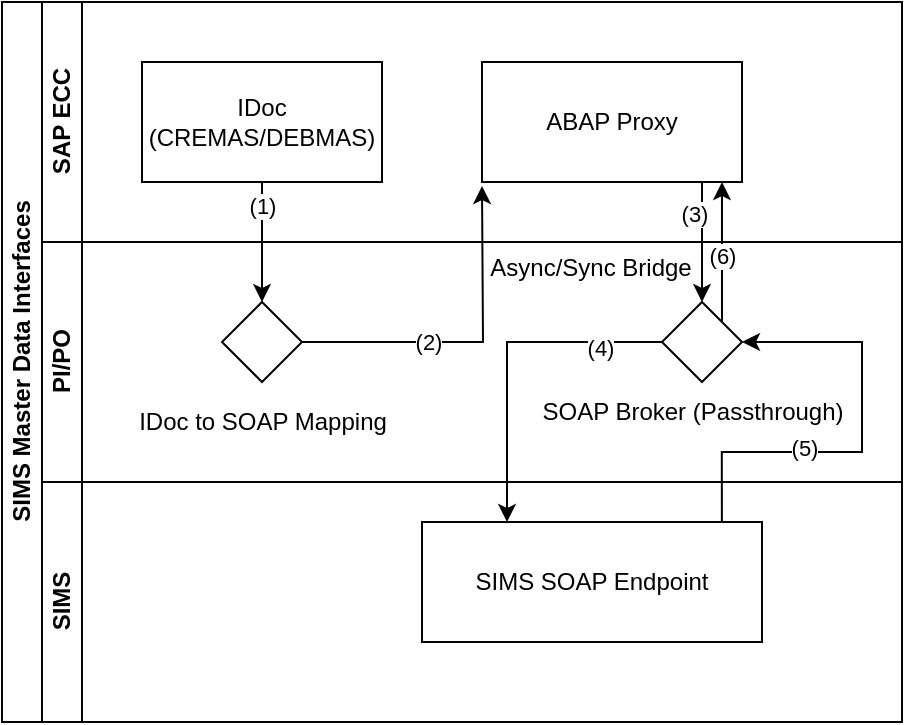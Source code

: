<mxfile version="26.0.16" pages="6">
  <diagram id="prtHgNgQTEPvFCAcTncT" name="SIMS Master Data">
    <mxGraphModel dx="1266" dy="607" grid="1" gridSize="10" guides="1" tooltips="1" connect="1" arrows="1" fold="1" page="1" pageScale="1" pageWidth="827" pageHeight="1169" math="0" shadow="0">
      <root>
        <mxCell id="0" />
        <mxCell id="1" parent="0" />
        <mxCell id="dNxyNK7c78bLwvsdeMH5-19" value="SIMS Master Data Interfaces" style="swimlane;html=1;childLayout=stackLayout;resizeParent=1;resizeParentMax=0;horizontal=0;startSize=20;horizontalStack=0;" parent="1" vertex="1">
          <mxGeometry x="120" y="120" width="450" height="360" as="geometry" />
        </mxCell>
        <mxCell id="dNxyNK7c78bLwvsdeMH5-20" value="SAP ECC" style="swimlane;html=1;startSize=20;horizontal=0;" parent="dNxyNK7c78bLwvsdeMH5-19" vertex="1">
          <mxGeometry x="20" width="430" height="120" as="geometry" />
        </mxCell>
        <mxCell id="bwc_zOErkG3k9N8ntBH8-1" value="IDoc&lt;br&gt;(CREMAS/DEBMAS)" style="rounded=0;whiteSpace=wrap;html=1;" vertex="1" parent="dNxyNK7c78bLwvsdeMH5-20">
          <mxGeometry x="50" y="30" width="120" height="60" as="geometry" />
        </mxCell>
        <mxCell id="bwc_zOErkG3k9N8ntBH8-7" value="ABAP Proxy" style="rounded=0;whiteSpace=wrap;html=1;fontFamily=Helvetica;fontSize=12;fontColor=#000000;align=center;" vertex="1" parent="dNxyNK7c78bLwvsdeMH5-20">
          <mxGeometry x="220" y="30" width="130" height="60" as="geometry" />
        </mxCell>
        <mxCell id="bwc_zOErkG3k9N8ntBH8-16" value="" style="endArrow=classic;html=1;rounded=0;" edge="1" parent="dNxyNK7c78bLwvsdeMH5-20">
          <mxGeometry width="50" height="50" relative="1" as="geometry">
            <mxPoint x="330" y="90" as="sourcePoint" />
            <mxPoint x="330" y="150" as="targetPoint" />
          </mxGeometry>
        </mxCell>
        <mxCell id="bwc_zOErkG3k9N8ntBH8-22" value="(3)" style="edgeLabel;html=1;align=center;verticalAlign=middle;resizable=0;points=[];" vertex="1" connectable="0" parent="bwc_zOErkG3k9N8ntBH8-16">
          <mxGeometry x="-0.467" y="-4" relative="1" as="geometry">
            <mxPoint as="offset" />
          </mxGeometry>
        </mxCell>
        <mxCell id="dNxyNK7c78bLwvsdeMH5-21" value="PI/PO" style="swimlane;html=1;startSize=20;horizontal=0;" parent="dNxyNK7c78bLwvsdeMH5-19" vertex="1">
          <mxGeometry x="20" y="120" width="430" height="120" as="geometry" />
        </mxCell>
        <mxCell id="bwc_zOErkG3k9N8ntBH8-3" value="" style="rhombus;whiteSpace=wrap;html=1;fontFamily=Helvetica;fontSize=12;fontColor=#000000;align=center;" vertex="1" parent="dNxyNK7c78bLwvsdeMH5-21">
          <mxGeometry x="90" y="30" width="40" height="40" as="geometry" />
        </mxCell>
        <mxCell id="bwc_zOErkG3k9N8ntBH8-9" value="Async/Sync Bridge&lt;div&gt;&lt;br&gt;&lt;/div&gt;" style="text;html=1;align=center;verticalAlign=middle;resizable=0;points=[];autosize=1;strokeColor=none;fillColor=none;" vertex="1" parent="dNxyNK7c78bLwvsdeMH5-21">
          <mxGeometry x="214" width="120" height="40" as="geometry" />
        </mxCell>
        <mxCell id="bwc_zOErkG3k9N8ntBH8-10" value="&lt;div&gt;IDoc to SOAP Mapping&lt;/div&gt;" style="text;html=1;align=center;verticalAlign=middle;resizable=0;points=[];autosize=1;strokeColor=none;fillColor=none;" vertex="1" parent="dNxyNK7c78bLwvsdeMH5-21">
          <mxGeometry x="35" y="75" width="150" height="30" as="geometry" />
        </mxCell>
        <mxCell id="bwc_zOErkG3k9N8ntBH8-12" value="" style="rhombus;whiteSpace=wrap;html=1;fontFamily=Helvetica;fontSize=12;fontColor=#000000;align=center;" vertex="1" parent="dNxyNK7c78bLwvsdeMH5-21">
          <mxGeometry x="310" y="30" width="40" height="40" as="geometry" />
        </mxCell>
        <mxCell id="bwc_zOErkG3k9N8ntBH8-13" value="&lt;div&gt;SOAP Broker (Passthrough)&lt;/div&gt;" style="text;html=1;align=center;verticalAlign=middle;resizable=0;points=[];autosize=1;strokeColor=none;fillColor=none;" vertex="1" parent="dNxyNK7c78bLwvsdeMH5-21">
          <mxGeometry x="240" y="70" width="170" height="30" as="geometry" />
        </mxCell>
        <mxCell id="dNxyNK7c78bLwvsdeMH5-22" value="SIMS" style="swimlane;html=1;startSize=20;horizontal=0;" parent="dNxyNK7c78bLwvsdeMH5-19" vertex="1">
          <mxGeometry x="20" y="240" width="430" height="120" as="geometry" />
        </mxCell>
        <mxCell id="dNxyNK7c78bLwvsdeMH5-34" value="SIMS SOAP Endpoint" style="rounded=0;whiteSpace=wrap;html=1;fontFamily=Helvetica;fontSize=12;fontColor=#000000;align=center;" parent="dNxyNK7c78bLwvsdeMH5-22" vertex="1">
          <mxGeometry x="190" y="20" width="170" height="60" as="geometry" />
        </mxCell>
        <mxCell id="bwc_zOErkG3k9N8ntBH8-5" style="edgeStyle=orthogonalEdgeStyle;rounded=0;orthogonalLoop=1;jettySize=auto;html=1;exitX=0.5;exitY=1;exitDx=0;exitDy=0;entryX=0.5;entryY=0;entryDx=0;entryDy=0;" edge="1" parent="dNxyNK7c78bLwvsdeMH5-19" source="bwc_zOErkG3k9N8ntBH8-1" target="bwc_zOErkG3k9N8ntBH8-3">
          <mxGeometry relative="1" as="geometry" />
        </mxCell>
        <mxCell id="bwc_zOErkG3k9N8ntBH8-20" value="(1)" style="edgeLabel;html=1;align=center;verticalAlign=middle;resizable=0;points=[];" vertex="1" connectable="0" parent="bwc_zOErkG3k9N8ntBH8-5">
          <mxGeometry x="-0.6" relative="1" as="geometry">
            <mxPoint as="offset" />
          </mxGeometry>
        </mxCell>
        <mxCell id="bwc_zOErkG3k9N8ntBH8-11" style="edgeStyle=orthogonalEdgeStyle;rounded=0;orthogonalLoop=1;jettySize=auto;html=1;" edge="1" parent="dNxyNK7c78bLwvsdeMH5-19" source="bwc_zOErkG3k9N8ntBH8-3">
          <mxGeometry relative="1" as="geometry">
            <mxPoint x="240" y="92" as="targetPoint" />
          </mxGeometry>
        </mxCell>
        <mxCell id="bwc_zOErkG3k9N8ntBH8-21" value="(2)" style="edgeLabel;html=1;align=center;verticalAlign=middle;resizable=0;points=[];" vertex="1" connectable="0" parent="bwc_zOErkG3k9N8ntBH8-11">
          <mxGeometry x="-0.252" relative="1" as="geometry">
            <mxPoint as="offset" />
          </mxGeometry>
        </mxCell>
        <mxCell id="bwc_zOErkG3k9N8ntBH8-17" style="edgeStyle=orthogonalEdgeStyle;rounded=0;orthogonalLoop=1;jettySize=auto;html=1;exitX=0;exitY=0.5;exitDx=0;exitDy=0;entryX=0.25;entryY=0;entryDx=0;entryDy=0;" edge="1" parent="dNxyNK7c78bLwvsdeMH5-19" source="bwc_zOErkG3k9N8ntBH8-12" target="dNxyNK7c78bLwvsdeMH5-34">
          <mxGeometry relative="1" as="geometry" />
        </mxCell>
        <mxCell id="bwc_zOErkG3k9N8ntBH8-23" value="(4)" style="edgeLabel;html=1;align=center;verticalAlign=middle;resizable=0;points=[];" vertex="1" connectable="0" parent="bwc_zOErkG3k9N8ntBH8-17">
          <mxGeometry x="-0.63" y="3" relative="1" as="geometry">
            <mxPoint as="offset" />
          </mxGeometry>
        </mxCell>
        <mxCell id="bwc_zOErkG3k9N8ntBH8-18" style="edgeStyle=orthogonalEdgeStyle;rounded=0;orthogonalLoop=1;jettySize=auto;html=1;exitX=0.882;exitY=0;exitDx=0;exitDy=0;entryX=1;entryY=0.5;entryDx=0;entryDy=0;exitPerimeter=0;" edge="1" parent="dNxyNK7c78bLwvsdeMH5-19" source="dNxyNK7c78bLwvsdeMH5-34" target="bwc_zOErkG3k9N8ntBH8-12">
          <mxGeometry relative="1" as="geometry">
            <Array as="points">
              <mxPoint x="360" y="225" />
              <mxPoint x="430" y="225" />
              <mxPoint x="430" y="170" />
            </Array>
          </mxGeometry>
        </mxCell>
        <mxCell id="bwc_zOErkG3k9N8ntBH8-24" value="(5)" style="edgeLabel;html=1;align=center;verticalAlign=middle;resizable=0;points=[];" vertex="1" connectable="0" parent="bwc_zOErkG3k9N8ntBH8-18">
          <mxGeometry x="-0.308" y="2" relative="1" as="geometry">
            <mxPoint as="offset" />
          </mxGeometry>
        </mxCell>
        <mxCell id="bwc_zOErkG3k9N8ntBH8-19" style="edgeStyle=orthogonalEdgeStyle;rounded=0;orthogonalLoop=1;jettySize=auto;html=1;exitX=1;exitY=0;exitDx=0;exitDy=0;entryX=0.923;entryY=1;entryDx=0;entryDy=0;entryPerimeter=0;" edge="1" parent="dNxyNK7c78bLwvsdeMH5-19" source="bwc_zOErkG3k9N8ntBH8-12" target="bwc_zOErkG3k9N8ntBH8-7">
          <mxGeometry relative="1" as="geometry" />
        </mxCell>
        <mxCell id="bwc_zOErkG3k9N8ntBH8-25" value="(6)" style="edgeLabel;html=1;align=center;verticalAlign=middle;resizable=0;points=[];" vertex="1" connectable="0" parent="bwc_zOErkG3k9N8ntBH8-19">
          <mxGeometry x="-0.057" relative="1" as="geometry">
            <mxPoint as="offset" />
          </mxGeometry>
        </mxCell>
      </root>
    </mxGraphModel>
  </diagram>
  <diagram name="SIMS Transactional Data" id="qi8_pA6lsPacWLt6FEcG">
    <mxGraphModel dx="1266" dy="607" grid="1" gridSize="10" guides="1" tooltips="1" connect="1" arrows="1" fold="1" page="1" pageScale="1" pageWidth="827" pageHeight="1169" math="0" shadow="0">
      <root>
        <mxCell id="dlZ9cC09dqF2c4ICRJIX-0" />
        <mxCell id="dlZ9cC09dqF2c4ICRJIX-1" parent="dlZ9cC09dqF2c4ICRJIX-0" />
        <mxCell id="dlZ9cC09dqF2c4ICRJIX-2" value="SIMS Transactiobnal Data Interfaces" style="swimlane;html=1;childLayout=stackLayout;resizeParent=1;resizeParentMax=0;horizontal=0;startSize=20;horizontalStack=0;" vertex="1" parent="dlZ9cC09dqF2c4ICRJIX-1">
          <mxGeometry x="40" y="120" width="660" height="360" as="geometry" />
        </mxCell>
        <mxCell id="dlZ9cC09dqF2c4ICRJIX-3" value="SAP ECC" style="swimlane;html=1;startSize=20;horizontal=0;" vertex="1" parent="dlZ9cC09dqF2c4ICRJIX-2">
          <mxGeometry x="20" width="640" height="120" as="geometry" />
        </mxCell>
        <mxCell id="zojW8y4rWYzVXnOWKpGG-4" style="edgeStyle=orthogonalEdgeStyle;rounded=0;orthogonalLoop=1;jettySize=auto;html=1;exitX=1;exitY=0.5;exitDx=0;exitDy=0;entryX=0;entryY=0.5;entryDx=0;entryDy=0;" edge="1" parent="dlZ9cC09dqF2c4ICRJIX-3" source="dlZ9cC09dqF2c4ICRJIX-5" target="zojW8y4rWYzVXnOWKpGG-2">
          <mxGeometry relative="1" as="geometry" />
        </mxCell>
        <mxCell id="dlZ9cC09dqF2c4ICRJIX-5" value="ABAP Proxy" style="rounded=0;whiteSpace=wrap;html=1;fontFamily=Helvetica;fontSize=12;fontColor=#000000;align=center;" vertex="1" parent="dlZ9cC09dqF2c4ICRJIX-3">
          <mxGeometry x="55" y="30" width="120" height="60" as="geometry" />
        </mxCell>
        <mxCell id="zojW8y4rWYzVXnOWKpGG-5" style="edgeStyle=orthogonalEdgeStyle;rounded=0;orthogonalLoop=1;jettySize=auto;html=1;exitX=1;exitY=0.25;exitDx=0;exitDy=0;entryX=0;entryY=0.25;entryDx=0;entryDy=0;" edge="1" parent="dlZ9cC09dqF2c4ICRJIX-3" source="zojW8y4rWYzVXnOWKpGG-2" target="zojW8y4rWYzVXnOWKpGG-3">
          <mxGeometry relative="1" as="geometry" />
        </mxCell>
        <mxCell id="zojW8y4rWYzVXnOWKpGG-2" value="Transaction Upload Error Cockpit" style="rounded=0;whiteSpace=wrap;html=1;fontFamily=Helvetica;fontSize=12;fontColor=#000000;align=center;" vertex="1" parent="dlZ9cC09dqF2c4ICRJIX-3">
          <mxGeometry x="201" y="30" width="120" height="60" as="geometry" />
        </mxCell>
        <mxCell id="zojW8y4rWYzVXnOWKpGG-6" style="edgeStyle=orthogonalEdgeStyle;rounded=0;orthogonalLoop=1;jettySize=auto;html=1;exitX=0;exitY=0.75;exitDx=0;exitDy=0;entryX=1;entryY=0.75;entryDx=0;entryDy=0;" edge="1" parent="dlZ9cC09dqF2c4ICRJIX-3" source="zojW8y4rWYzVXnOWKpGG-3" target="zojW8y4rWYzVXnOWKpGG-2">
          <mxGeometry relative="1" as="geometry" />
        </mxCell>
        <mxCell id="zojW8y4rWYzVXnOWKpGG-3" value="BAPI_ACC_&lt;br&gt;DOCUMENT_POST" style="rounded=0;whiteSpace=wrap;html=1;fontFamily=Helvetica;fontSize=12;fontColor=#000000;align=center;" vertex="1" parent="dlZ9cC09dqF2c4ICRJIX-3">
          <mxGeometry x="340" y="30" width="120" height="60" as="geometry" />
        </mxCell>
        <mxCell id="zojW8y4rWYzVXnOWKpGG-7" value="Invoice Printed&lt;br&gt;ABAP Proxy" style="rounded=0;whiteSpace=wrap;html=1;fontFamily=Helvetica;fontSize=12;fontColor=#000000;align=center;" vertex="1" parent="dlZ9cC09dqF2c4ICRJIX-3">
          <mxGeometry x="500" y="30" width="120" height="60" as="geometry" />
        </mxCell>
        <mxCell id="dlZ9cC09dqF2c4ICRJIX-8" value="PI/PO" style="swimlane;html=1;startSize=20;horizontal=0;" vertex="1" parent="dlZ9cC09dqF2c4ICRJIX-2">
          <mxGeometry x="20" y="120" width="640" height="120" as="geometry" />
        </mxCell>
        <mxCell id="zojW8y4rWYzVXnOWKpGG-8" value="" style="rhombus;whiteSpace=wrap;html=1;fontFamily=Helvetica;fontSize=12;fontColor=#000000;align=center;" vertex="1" parent="dlZ9cC09dqF2c4ICRJIX-8">
          <mxGeometry x="540" y="40" width="40" height="40" as="geometry" />
        </mxCell>
        <mxCell id="zojW8y4rWYzVXnOWKpGG-9" value="&lt;div&gt;SOAP Broker&lt;/div&gt;" style="text;html=1;align=center;verticalAlign=middle;resizable=0;points=[];autosize=1;strokeColor=none;fillColor=none;" vertex="1" parent="dlZ9cC09dqF2c4ICRJIX-8">
          <mxGeometry x="510" y="80" width="100" height="30" as="geometry" />
        </mxCell>
        <mxCell id="dlZ9cC09dqF2c4ICRJIX-14" value="SIMS" style="swimlane;html=1;startSize=20;horizontal=0;" vertex="1" parent="dlZ9cC09dqF2c4ICRJIX-2">
          <mxGeometry x="20" y="240" width="640" height="120" as="geometry" />
        </mxCell>
        <mxCell id="dlZ9cC09dqF2c4ICRJIX-18" style="edgeStyle=orthogonalEdgeStyle;rounded=0;orthogonalLoop=1;jettySize=auto;html=1;" edge="1" parent="dlZ9cC09dqF2c4ICRJIX-14" source="dlZ9cC09dqF2c4ICRJIX-9">
          <mxGeometry relative="1" as="geometry">
            <mxPoint x="116" y="-148" as="targetPoint" />
          </mxGeometry>
        </mxCell>
        <mxCell id="dlZ9cC09dqF2c4ICRJIX-9" value="" style="rhombus;whiteSpace=wrap;html=1;fontFamily=Helvetica;fontSize=12;fontColor=#000000;align=center;" vertex="1" parent="dlZ9cC09dqF2c4ICRJIX-14">
          <mxGeometry x="96" y="-80" width="40" height="40" as="geometry" />
        </mxCell>
        <mxCell id="zojW8y4rWYzVXnOWKpGG-1" style="edgeStyle=orthogonalEdgeStyle;rounded=0;orthogonalLoop=1;jettySize=auto;html=1;" edge="1" parent="dlZ9cC09dqF2c4ICRJIX-14" source="dlZ9cC09dqF2c4ICRJIX-15" target="dlZ9cC09dqF2c4ICRJIX-9">
          <mxGeometry relative="1" as="geometry" />
        </mxCell>
        <mxCell id="dlZ9cC09dqF2c4ICRJIX-11" value="&lt;div&gt;SOAP Broker&lt;/div&gt;" style="text;html=1;align=center;verticalAlign=middle;resizable=0;points=[];autosize=1;strokeColor=none;fillColor=none;" vertex="1" parent="dlZ9cC09dqF2c4ICRJIX-14">
          <mxGeometry x="65" y="-40" width="100" height="30" as="geometry" />
        </mxCell>
        <mxCell id="dlZ9cC09dqF2c4ICRJIX-15" value="SIMS HTTP Message" style="rounded=0;whiteSpace=wrap;html=1;fontFamily=Helvetica;fontSize=12;fontColor=#000000;align=center;" vertex="1" parent="dlZ9cC09dqF2c4ICRJIX-14">
          <mxGeometry x="31" y="30" width="170" height="60" as="geometry" />
        </mxCell>
        <mxCell id="zojW8y4rWYzVXnOWKpGG-10" value="SIMS SOAP Endpoint" style="rounded=0;whiteSpace=wrap;html=1;fontFamily=Helvetica;fontSize=12;fontColor=#000000;align=center;" vertex="1" parent="dlZ9cC09dqF2c4ICRJIX-14">
          <mxGeometry x="459" y="30" width="170" height="60" as="geometry" />
        </mxCell>
        <mxCell id="zojW8y4rWYzVXnOWKpGG-11" style="edgeStyle=orthogonalEdgeStyle;rounded=0;orthogonalLoop=1;jettySize=auto;html=1;" edge="1" parent="dlZ9cC09dqF2c4ICRJIX-2" source="zojW8y4rWYzVXnOWKpGG-7" target="zojW8y4rWYzVXnOWKpGG-8">
          <mxGeometry relative="1" as="geometry" />
        </mxCell>
        <mxCell id="zojW8y4rWYzVXnOWKpGG-12" style="edgeStyle=orthogonalEdgeStyle;rounded=0;orthogonalLoop=1;jettySize=auto;html=1;entryX=0.594;entryY=0.033;entryDx=0;entryDy=0;entryPerimeter=0;" edge="1" parent="dlZ9cC09dqF2c4ICRJIX-2" source="zojW8y4rWYzVXnOWKpGG-9" target="zojW8y4rWYzVXnOWKpGG-10">
          <mxGeometry relative="1" as="geometry" />
        </mxCell>
      </root>
    </mxGraphModel>
  </diagram>
  <diagram id="-QgUr2d6O2MVkR4qAywh" name="CHRIS21">
    <mxGraphModel dx="1266" dy="607" grid="1" gridSize="10" guides="1" tooltips="1" connect="1" arrows="1" fold="1" page="1" pageScale="1" pageWidth="1654" pageHeight="1169" math="0" shadow="0">
      <root>
        <mxCell id="0" />
        <mxCell id="1" parent="0" />
        <mxCell id="HCXset_g-1DxLaZRUwUf-1" value="CHRIS21 Payroll Upload" style="swimlane;html=1;childLayout=stackLayout;resizeParent=1;resizeParentMax=0;horizontal=0;startSize=20;horizontalStack=0;" vertex="1" parent="1">
          <mxGeometry x="40" y="120" width="510" height="360" as="geometry" />
        </mxCell>
        <mxCell id="HCXset_g-1DxLaZRUwUf-2" value="SAP ECC" style="swimlane;html=1;startSize=20;horizontal=0;" vertex="1" parent="HCXset_g-1DxLaZRUwUf-1">
          <mxGeometry x="20" width="490" height="120" as="geometry" />
        </mxCell>
        <mxCell id="HCXset_g-1DxLaZRUwUf-3" style="edgeStyle=orthogonalEdgeStyle;rounded=0;orthogonalLoop=1;jettySize=auto;html=1;exitX=1;exitY=0.5;exitDx=0;exitDy=0;entryX=0;entryY=0.5;entryDx=0;entryDy=0;" edge="1" parent="HCXset_g-1DxLaZRUwUf-2" source="HCXset_g-1DxLaZRUwUf-4" target="HCXset_g-1DxLaZRUwUf-6">
          <mxGeometry relative="1" as="geometry" />
        </mxCell>
        <mxCell id="HCXset_g-1DxLaZRUwUf-4" value="ABAP Proxy" style="rounded=0;whiteSpace=wrap;html=1;fontFamily=Helvetica;fontSize=12;fontColor=#000000;align=center;" vertex="1" parent="HCXset_g-1DxLaZRUwUf-2">
          <mxGeometry x="55" y="30" width="120" height="60" as="geometry" />
        </mxCell>
        <mxCell id="HCXset_g-1DxLaZRUwUf-5" style="edgeStyle=orthogonalEdgeStyle;rounded=0;orthogonalLoop=1;jettySize=auto;html=1;exitX=1;exitY=0.25;exitDx=0;exitDy=0;entryX=0;entryY=0.25;entryDx=0;entryDy=0;" edge="1" parent="HCXset_g-1DxLaZRUwUf-2" source="HCXset_g-1DxLaZRUwUf-6" target="HCXset_g-1DxLaZRUwUf-8">
          <mxGeometry relative="1" as="geometry" />
        </mxCell>
        <mxCell id="HCXset_g-1DxLaZRUwUf-6" value="Transaction Upload Error Cockpit" style="rounded=0;whiteSpace=wrap;html=1;fontFamily=Helvetica;fontSize=12;fontColor=#000000;align=center;" vertex="1" parent="HCXset_g-1DxLaZRUwUf-2">
          <mxGeometry x="201" y="30" width="120" height="60" as="geometry" />
        </mxCell>
        <mxCell id="HCXset_g-1DxLaZRUwUf-7" style="edgeStyle=orthogonalEdgeStyle;rounded=0;orthogonalLoop=1;jettySize=auto;html=1;exitX=0;exitY=0.75;exitDx=0;exitDy=0;entryX=1;entryY=0.75;entryDx=0;entryDy=0;" edge="1" parent="HCXset_g-1DxLaZRUwUf-2" source="HCXset_g-1DxLaZRUwUf-8" target="HCXset_g-1DxLaZRUwUf-6">
          <mxGeometry relative="1" as="geometry" />
        </mxCell>
        <mxCell id="HCXset_g-1DxLaZRUwUf-8" value="BAPI_ACC_&lt;br&gt;DOCUMENT_POST" style="rounded=0;whiteSpace=wrap;html=1;fontFamily=Helvetica;fontSize=12;fontColor=#000000;align=center;" vertex="1" parent="HCXset_g-1DxLaZRUwUf-2">
          <mxGeometry x="340" y="30" width="120" height="60" as="geometry" />
        </mxCell>
        <mxCell id="HCXset_g-1DxLaZRUwUf-10" value="PI/PO" style="swimlane;html=1;startSize=20;horizontal=0;" vertex="1" parent="HCXset_g-1DxLaZRUwUf-1">
          <mxGeometry x="20" y="120" width="490" height="120" as="geometry" />
        </mxCell>
        <mxCell id="HCXset_g-1DxLaZRUwUf-26" style="edgeStyle=orthogonalEdgeStyle;rounded=0;orthogonalLoop=1;jettySize=auto;html=1;exitX=1;exitY=0.5;exitDx=0;exitDy=0;entryX=0;entryY=0.5;entryDx=0;entryDy=0;" edge="1" parent="HCXset_g-1DxLaZRUwUf-10" source="HCXset_g-1DxLaZRUwUf-22" target="HCXset_g-1DxLaZRUwUf-24">
          <mxGeometry relative="1" as="geometry" />
        </mxCell>
        <mxCell id="HCXset_g-1DxLaZRUwUf-22" value="" style="image;aspect=fixed;perimeter=ellipsePerimeter;html=1;align=center;shadow=0;dashed=0;spacingTop=3;image=img/lib/active_directory/folder.svg;" vertex="1" parent="HCXset_g-1DxLaZRUwUf-10">
          <mxGeometry x="55" y="35" width="36.5" height="50" as="geometry" />
        </mxCell>
        <mxCell id="HCXset_g-1DxLaZRUwUf-24" value="" style="rhombus;whiteSpace=wrap;html=1;fontFamily=Helvetica;fontSize=12;fontColor=#000000;align=center;" vertex="1" parent="HCXset_g-1DxLaZRUwUf-10">
          <mxGeometry x="132" y="40" width="40" height="40" as="geometry" />
        </mxCell>
        <mxCell id="HCXset_g-1DxLaZRUwUf-27" value="&lt;div&gt;File Share&lt;/div&gt;" style="text;html=1;align=center;verticalAlign=middle;resizable=0;points=[];autosize=1;strokeColor=none;fillColor=none;" vertex="1" parent="HCXset_g-1DxLaZRUwUf-10">
          <mxGeometry x="33.25" y="10" width="80" height="30" as="geometry" />
        </mxCell>
        <mxCell id="HCXset_g-1DxLaZRUwUf-13" value="CHRIS21" style="swimlane;html=1;startSize=20;horizontal=0;" vertex="1" parent="HCXset_g-1DxLaZRUwUf-1">
          <mxGeometry x="20" y="240" width="490" height="120" as="geometry" />
        </mxCell>
        <mxCell id="HCXset_g-1DxLaZRUwUf-18" value="File output" style="rounded=0;whiteSpace=wrap;html=1;fontFamily=Helvetica;fontSize=12;fontColor=#000000;align=center;" vertex="1" parent="HCXset_g-1DxLaZRUwUf-13">
          <mxGeometry x="31" y="30" width="170" height="60" as="geometry" />
        </mxCell>
        <mxCell id="HCXset_g-1DxLaZRUwUf-23" style="edgeStyle=orthogonalEdgeStyle;rounded=0;orthogonalLoop=1;jettySize=auto;html=1;exitX=0.25;exitY=0;exitDx=0;exitDy=0;" edge="1" parent="HCXset_g-1DxLaZRUwUf-1" source="HCXset_g-1DxLaZRUwUf-18" target="HCXset_g-1DxLaZRUwUf-22">
          <mxGeometry relative="1" as="geometry" />
        </mxCell>
        <mxCell id="HCXset_g-1DxLaZRUwUf-28" style="edgeStyle=orthogonalEdgeStyle;rounded=0;orthogonalLoop=1;jettySize=auto;html=1;exitX=0.5;exitY=0;exitDx=0;exitDy=0;entryX=0.808;entryY=1.067;entryDx=0;entryDy=0;entryPerimeter=0;" edge="1" parent="HCXset_g-1DxLaZRUwUf-1" source="HCXset_g-1DxLaZRUwUf-24" target="HCXset_g-1DxLaZRUwUf-4">
          <mxGeometry relative="1" as="geometry" />
        </mxCell>
      </root>
    </mxGraphModel>
  </diagram>
  <diagram id="gc6a_qZcDTVVNMWOvC5y" name="CAAPS">
    <mxGraphModel dx="1266" dy="607" grid="1" gridSize="10" guides="1" tooltips="1" connect="1" arrows="1" fold="1" page="1" pageScale="1" pageWidth="1654" pageHeight="1169" math="0" shadow="0">
      <root>
        <mxCell id="0" />
        <mxCell id="1" parent="0" />
        <mxCell id="p4E1NjuK1SFArgAX_EK7-1" value="CAAPS Interfaces" style="swimlane;html=1;childLayout=stackLayout;resizeParent=1;resizeParentMax=0;horizontal=0;startSize=20;horizontalStack=0;" vertex="1" parent="1">
          <mxGeometry x="40" y="120" width="570" height="360" as="geometry" />
        </mxCell>
        <mxCell id="p4E1NjuK1SFArgAX_EK7-2" value="SAP ECC" style="swimlane;html=1;startSize=20;horizontal=0;" vertex="1" parent="p4E1NjuK1SFArgAX_EK7-1">
          <mxGeometry x="20" width="550" height="120" as="geometry" />
        </mxCell>
        <mxCell id="p4E1NjuK1SFArgAX_EK7-4" value="Supplier Data&amp;nbsp;" style="rounded=0;whiteSpace=wrap;html=1;fontFamily=Helvetica;fontSize=12;fontColor=#000000;align=center;" vertex="1" parent="p4E1NjuK1SFArgAX_EK7-2">
          <mxGeometry x="55" y="30" width="120" height="60" as="geometry" />
        </mxCell>
        <mxCell id="KT-_Jsc-BfrzgdLZstuY-7" style="edgeStyle=orthogonalEdgeStyle;rounded=0;orthogonalLoop=1;jettySize=auto;html=1;exitX=1;exitY=0.5;exitDx=0;exitDy=0;entryX=0;entryY=0.5;entryDx=0;entryDy=0;" edge="1" parent="p4E1NjuK1SFArgAX_EK7-2" source="KT-_Jsc-BfrzgdLZstuY-1" target="KT-_Jsc-BfrzgdLZstuY-6">
          <mxGeometry relative="1" as="geometry" />
        </mxCell>
        <mxCell id="KT-_Jsc-BfrzgdLZstuY-1" value="ABAP Proxy" style="rounded=0;whiteSpace=wrap;html=1;fontFamily=Helvetica;fontSize=12;fontColor=#000000;align=center;" vertex="1" parent="p4E1NjuK1SFArgAX_EK7-2">
          <mxGeometry x="220" y="30" width="120" height="60" as="geometry" />
        </mxCell>
        <mxCell id="KT-_Jsc-BfrzgdLZstuY-6" value="Readsoft Invoice Cockpit" style="rounded=0;whiteSpace=wrap;html=1;fontFamily=Helvetica;fontSize=12;fontColor=#000000;align=center;" vertex="1" parent="p4E1NjuK1SFArgAX_EK7-2">
          <mxGeometry x="390" y="30" width="120" height="60" as="geometry" />
        </mxCell>
        <mxCell id="p4E1NjuK1SFArgAX_EK7-10" value="PI/PO" style="swimlane;html=1;startSize=20;horizontal=0;" vertex="1" parent="p4E1NjuK1SFArgAX_EK7-1">
          <mxGeometry x="20" y="120" width="550" height="120" as="geometry" />
        </mxCell>
        <mxCell id="y2njrV-3QAiP7gtYrks0-1" value="" style="image;aspect=fixed;perimeter=ellipsePerimeter;html=1;align=center;shadow=0;dashed=0;spacingTop=3;image=img/lib/active_directory/folder.svg;" vertex="1" parent="p4E1NjuK1SFArgAX_EK7-10">
          <mxGeometry x="67" y="35" width="36.5" height="50" as="geometry" />
        </mxCell>
        <mxCell id="y2njrV-3QAiP7gtYrks0-5" value="" style="image;aspect=fixed;perimeter=ellipsePerimeter;html=1;align=center;shadow=0;dashed=0;spacingTop=3;image=img/lib/active_directory/folder.svg;" vertex="1" parent="p4E1NjuK1SFArgAX_EK7-10">
          <mxGeometry x="220" y="35" width="36.5" height="50" as="geometry" />
        </mxCell>
        <mxCell id="y2njrV-3QAiP7gtYrks0-7" value="" style="endArrow=classic;html=1;rounded=0;exitX=0.429;exitY=0.025;exitDx=0;exitDy=0;exitPerimeter=0;" edge="1" parent="p4E1NjuK1SFArgAX_EK7-10" source="p4E1NjuK1SFArgAX_EK7-18">
          <mxGeometry width="50" height="50" relative="1" as="geometry">
            <mxPoint x="237.75" y="130" as="sourcePoint" />
            <mxPoint x="237.75" y="80" as="targetPoint" />
          </mxGeometry>
        </mxCell>
        <mxCell id="KT-_Jsc-BfrzgdLZstuY-3" value="" style="rhombus;whiteSpace=wrap;html=1;fontFamily=Helvetica;fontSize=12;fontColor=#000000;align=center;" vertex="1" parent="p4E1NjuK1SFArgAX_EK7-10">
          <mxGeometry x="297" y="40" width="40" height="40" as="geometry" />
        </mxCell>
        <mxCell id="p4E1NjuK1SFArgAX_EK7-13" value="CAAPS" style="swimlane;html=1;startSize=20;horizontal=0;" vertex="1" parent="p4E1NjuK1SFArgAX_EK7-1">
          <mxGeometry x="20" y="240" width="550" height="120" as="geometry" />
        </mxCell>
        <mxCell id="p4E1NjuK1SFArgAX_EK7-18" value="CAAPS SFTP Server" style="rounded=0;whiteSpace=wrap;html=1;fontFamily=Helvetica;fontSize=12;fontColor=#000000;align=center;" vertex="1" parent="p4E1NjuK1SFArgAX_EK7-13">
          <mxGeometry x="32" y="30" width="478" height="60" as="geometry" />
        </mxCell>
        <mxCell id="y2njrV-3QAiP7gtYrks0-3" style="edgeStyle=orthogonalEdgeStyle;rounded=0;orthogonalLoop=1;jettySize=auto;html=1;exitX=0.25;exitY=1;exitDx=0;exitDy=0;" edge="1" parent="p4E1NjuK1SFArgAX_EK7-1" source="p4E1NjuK1SFArgAX_EK7-4" target="y2njrV-3QAiP7gtYrks0-1">
          <mxGeometry relative="1" as="geometry" />
        </mxCell>
        <mxCell id="y2njrV-3QAiP7gtYrks0-4" style="edgeStyle=orthogonalEdgeStyle;rounded=0;orthogonalLoop=1;jettySize=auto;html=1;exitX=0.5;exitY=1;exitDx=0;exitDy=0;entryX=0.111;entryY=0.058;entryDx=0;entryDy=0;entryPerimeter=0;" edge="1" parent="p4E1NjuK1SFArgAX_EK7-1" source="y2njrV-3QAiP7gtYrks0-1" target="p4E1NjuK1SFArgAX_EK7-18">
          <mxGeometry relative="1" as="geometry" />
        </mxCell>
        <mxCell id="KT-_Jsc-BfrzgdLZstuY-4" style="edgeStyle=orthogonalEdgeStyle;rounded=0;orthogonalLoop=1;jettySize=auto;html=1;exitX=0.5;exitY=0;exitDx=0;exitDy=0;entryX=0.808;entryY=1.067;entryDx=0;entryDy=0;entryPerimeter=0;" edge="1" parent="p4E1NjuK1SFArgAX_EK7-1" source="KT-_Jsc-BfrzgdLZstuY-3" target="KT-_Jsc-BfrzgdLZstuY-1">
          <mxGeometry relative="1" as="geometry" />
        </mxCell>
        <mxCell id="KT-_Jsc-BfrzgdLZstuY-2" style="edgeStyle=orthogonalEdgeStyle;rounded=0;orthogonalLoop=1;jettySize=auto;html=1;entryX=0;entryY=0.5;entryDx=0;entryDy=0;" edge="1" parent="1" target="KT-_Jsc-BfrzgdLZstuY-3">
          <mxGeometry relative="1" as="geometry">
            <mxPoint x="320" y="300" as="sourcePoint" />
          </mxGeometry>
        </mxCell>
      </root>
    </mxGraphModel>
  </diagram>
  <diagram name="NGR" id="DrnmiPstnq_SdbXSYRaC">
    <mxGraphModel dx="1266" dy="607" grid="1" gridSize="10" guides="1" tooltips="1" connect="1" arrows="1" fold="1" page="1" pageScale="1" pageWidth="1654" pageHeight="1169" math="0" shadow="0">
      <root>
        <mxCell id="Kx-eHw4-jqBMUjbEcqkz-0" />
        <mxCell id="Kx-eHw4-jqBMUjbEcqkz-1" parent="Kx-eHw4-jqBMUjbEcqkz-0" />
        <mxCell id="Kx-eHw4-jqBMUjbEcqkz-2" value="NGR Interface" style="swimlane;html=1;childLayout=stackLayout;resizeParent=1;resizeParentMax=0;horizontal=0;startSize=20;horizontalStack=0;" vertex="1" parent="Kx-eHw4-jqBMUjbEcqkz-1">
          <mxGeometry x="40" y="120" width="690" height="360" as="geometry" />
        </mxCell>
        <mxCell id="Kx-eHw4-jqBMUjbEcqkz-3" value="SAP ECC" style="swimlane;html=1;startSize=20;horizontal=0;" vertex="1" parent="Kx-eHw4-jqBMUjbEcqkz-2">
          <mxGeometry x="20" width="670" height="120" as="geometry" />
        </mxCell>
        <mxCell id="Kx-eHw4-jqBMUjbEcqkz-5" style="edgeStyle=orthogonalEdgeStyle;rounded=0;orthogonalLoop=1;jettySize=auto;html=1;exitX=1;exitY=0.5;exitDx=0;exitDy=0;entryX=0;entryY=0.5;entryDx=0;entryDy=0;" edge="1" parent="Kx-eHw4-jqBMUjbEcqkz-3" source="Kx-eHw4-jqBMUjbEcqkz-6" target="Kx-eHw4-jqBMUjbEcqkz-7">
          <mxGeometry relative="1" as="geometry" />
        </mxCell>
        <mxCell id="Kx-eHw4-jqBMUjbEcqkz-6" value="ABAP Proxy" style="rounded=0;whiteSpace=wrap;html=1;fontFamily=Helvetica;fontSize=12;fontColor=#000000;align=center;" vertex="1" parent="Kx-eHw4-jqBMUjbEcqkz-3">
          <mxGeometry x="290" y="30" width="120" height="60" as="geometry" />
        </mxCell>
        <mxCell id="Kx-eHw4-jqBMUjbEcqkz-7" value="BAPI_BUPA_*" style="rounded=0;whiteSpace=wrap;html=1;fontFamily=Helvetica;fontSize=12;fontColor=#000000;align=center;" vertex="1" parent="Kx-eHw4-jqBMUjbEcqkz-3">
          <mxGeometry x="500" y="30" width="120" height="60" as="geometry" />
        </mxCell>
        <mxCell id="Kx-eHw4-jqBMUjbEcqkz-8" value="PI/PO" style="swimlane;html=1;startSize=20;horizontal=0;" vertex="1" parent="Kx-eHw4-jqBMUjbEcqkz-2">
          <mxGeometry x="20" y="120" width="670" height="120" as="geometry" />
        </mxCell>
        <mxCell id="w7QMS9TES5JICocqaFN5-2" style="edgeStyle=orthogonalEdgeStyle;rounded=0;orthogonalLoop=1;jettySize=auto;html=1;entryX=0;entryY=0.5;entryDx=0;entryDy=0;" edge="1" parent="Kx-eHw4-jqBMUjbEcqkz-8" source="Kx-eHw4-jqBMUjbEcqkz-9" target="Kx-eHw4-jqBMUjbEcqkz-12">
          <mxGeometry relative="1" as="geometry" />
        </mxCell>
        <mxCell id="Kx-eHw4-jqBMUjbEcqkz-9" value="" style="image;aspect=fixed;perimeter=ellipsePerimeter;html=1;align=center;shadow=0;dashed=0;spacingTop=3;image=img/lib/active_directory/folder.svg;" vertex="1" parent="Kx-eHw4-jqBMUjbEcqkz-8">
          <mxGeometry x="67" y="35" width="36.5" height="50" as="geometry" />
        </mxCell>
        <mxCell id="w7QMS9TES5JICocqaFN5-8" style="edgeStyle=orthogonalEdgeStyle;rounded=0;orthogonalLoop=1;jettySize=auto;html=1;exitX=1;exitY=0.5;exitDx=0;exitDy=0;entryX=0;entryY=0.5;entryDx=0;entryDy=0;" edge="1" parent="Kx-eHw4-jqBMUjbEcqkz-8" source="Kx-eHw4-jqBMUjbEcqkz-10" target="w7QMS9TES5JICocqaFN5-4">
          <mxGeometry relative="1" as="geometry" />
        </mxCell>
        <mxCell id="Kx-eHw4-jqBMUjbEcqkz-10" value="" style="image;aspect=fixed;perimeter=ellipsePerimeter;html=1;align=center;shadow=0;dashed=0;spacingTop=3;image=img/lib/active_directory/folder.svg;" vertex="1" parent="Kx-eHw4-jqBMUjbEcqkz-8">
          <mxGeometry x="220" y="35" width="36.5" height="50" as="geometry" />
        </mxCell>
        <mxCell id="w7QMS9TES5JICocqaFN5-3" style="edgeStyle=orthogonalEdgeStyle;rounded=0;orthogonalLoop=1;jettySize=auto;html=1;exitX=1;exitY=0.5;exitDx=0;exitDy=0;entryX=0;entryY=0.5;entryDx=0;entryDy=0;" edge="1" parent="Kx-eHw4-jqBMUjbEcqkz-8" source="Kx-eHw4-jqBMUjbEcqkz-12" target="Kx-eHw4-jqBMUjbEcqkz-10">
          <mxGeometry relative="1" as="geometry" />
        </mxCell>
        <mxCell id="Kx-eHw4-jqBMUjbEcqkz-12" value="" style="rhombus;whiteSpace=wrap;html=1;fontFamily=Helvetica;fontSize=12;fontColor=#000000;align=center;" vertex="1" parent="Kx-eHw4-jqBMUjbEcqkz-8">
          <mxGeometry x="140" y="40" width="40" height="40" as="geometry" />
        </mxCell>
        <mxCell id="w7QMS9TES5JICocqaFN5-1" value="Split File" style="text;html=1;align=center;verticalAlign=middle;resizable=0;points=[];autosize=1;strokeColor=none;fillColor=none;" vertex="1" parent="Kx-eHw4-jqBMUjbEcqkz-8">
          <mxGeometry x="125" y="80" width="70" height="30" as="geometry" />
        </mxCell>
        <mxCell id="w7QMS9TES5JICocqaFN5-4" value="" style="rhombus;whiteSpace=wrap;html=1;fontFamily=Helvetica;fontSize=12;fontColor=#000000;align=center;" vertex="1" parent="Kx-eHw4-jqBMUjbEcqkz-8">
          <mxGeometry x="300" y="40" width="40" height="40" as="geometry" />
        </mxCell>
        <mxCell id="w7QMS9TES5JICocqaFN5-5" value="BPM" style="text;html=1;align=center;verticalAlign=middle;resizable=0;points=[];autosize=1;strokeColor=none;fillColor=none;" vertex="1" parent="Kx-eHw4-jqBMUjbEcqkz-8">
          <mxGeometry x="295" y="80" width="50" height="30" as="geometry" />
        </mxCell>
        <mxCell id="Kx-eHw4-jqBMUjbEcqkz-13" value="NGR" style="swimlane;html=1;startSize=20;horizontal=0;" vertex="1" parent="Kx-eHw4-jqBMUjbEcqkz-2">
          <mxGeometry x="20" y="240" width="670" height="120" as="geometry" />
        </mxCell>
        <mxCell id="Kx-eHw4-jqBMUjbEcqkz-14" value="NGR Broker Service" style="rounded=0;whiteSpace=wrap;html=1;fontFamily=Helvetica;fontSize=12;fontColor=#000000;align=center;" vertex="1" parent="Kx-eHw4-jqBMUjbEcqkz-13">
          <mxGeometry x="32" y="30" width="478" height="60" as="geometry" />
        </mxCell>
        <mxCell id="Kx-eHw4-jqBMUjbEcqkz-11" value="" style="endArrow=classic;html=1;rounded=0;exitX=0.429;exitY=0.025;exitDx=0;exitDy=0;exitPerimeter=0;" edge="1" parent="Kx-eHw4-jqBMUjbEcqkz-13">
          <mxGeometry width="50" height="50" relative="1" as="geometry">
            <mxPoint x="84.752" y="31.5" as="sourcePoint" />
            <mxPoint x="85.44" y="-40" as="targetPoint" />
          </mxGeometry>
        </mxCell>
        <mxCell id="w7QMS9TES5JICocqaFN5-9" style="edgeStyle=orthogonalEdgeStyle;rounded=0;orthogonalLoop=1;jettySize=auto;html=1;exitX=0.5;exitY=0;exitDx=0;exitDy=0;entryX=0.25;entryY=1;entryDx=0;entryDy=0;" edge="1" parent="Kx-eHw4-jqBMUjbEcqkz-2" source="w7QMS9TES5JICocqaFN5-4" target="Kx-eHw4-jqBMUjbEcqkz-6">
          <mxGeometry relative="1" as="geometry" />
        </mxCell>
      </root>
    </mxGraphModel>
  </diagram>
  <diagram id="DDwuWHyZ98tvYFqq18zx" name="CBA">
    <mxGraphModel dx="1266" dy="607" grid="1" gridSize="10" guides="1" tooltips="1" connect="1" arrows="1" fold="1" page="1" pageScale="1" pageWidth="1654" pageHeight="1169" math="0" shadow="0">
      <root>
        <mxCell id="0" />
        <mxCell id="1" parent="0" />
        <mxCell id="-66ZPVT90OLabtx3uE9C-1" value="CBA Interfaces" style="swimlane;html=1;childLayout=stackLayout;resizeParent=1;resizeParentMax=0;horizontal=0;startSize=20;horizontalStack=0;" vertex="1" parent="1">
          <mxGeometry x="40" y="120" width="690" height="360" as="geometry" />
        </mxCell>
        <mxCell id="-66ZPVT90OLabtx3uE9C-2" value="SAP ECC" style="swimlane;html=1;startSize=20;horizontal=0;" vertex="1" parent="-66ZPVT90OLabtx3uE9C-1">
          <mxGeometry x="20" width="670" height="120" as="geometry" />
        </mxCell>
        <mxCell id="-66ZPVT90OLabtx3uE9C-21" style="edgeStyle=orthogonalEdgeStyle;rounded=0;orthogonalLoop=1;jettySize=auto;html=1;" edge="1" parent="-66ZPVT90OLabtx3uE9C-2" source="-66ZPVT90OLabtx3uE9C-5" target="-66ZPVT90OLabtx3uE9C-20">
          <mxGeometry relative="1" as="geometry" />
        </mxCell>
        <mxCell id="-66ZPVT90OLabtx3uE9C-5" value="ABAP File Generation" style="rounded=0;whiteSpace=wrap;html=1;fontFamily=Helvetica;fontSize=12;fontColor=#000000;align=center;" vertex="1" parent="-66ZPVT90OLabtx3uE9C-2">
          <mxGeometry x="70" y="20" width="120" height="60" as="geometry" />
        </mxCell>
        <mxCell id="-66ZPVT90OLabtx3uE9C-20" value="" style="image;aspect=fixed;perimeter=ellipsePerimeter;html=1;align=center;shadow=0;dashed=0;spacingTop=3;image=img/lib/active_directory/folder.svg;" vertex="1" parent="-66ZPVT90OLabtx3uE9C-2">
          <mxGeometry x="252.75" y="25" width="36.5" height="50" as="geometry" />
        </mxCell>
        <mxCell id="REsKecuMTMnmWzHkLoJH-9" style="edgeStyle=orthogonalEdgeStyle;rounded=0;orthogonalLoop=1;jettySize=auto;html=1;entryX=0;entryY=0.5;entryDx=0;entryDy=0;" edge="1" parent="-66ZPVT90OLabtx3uE9C-2" source="REsKecuMTMnmWzHkLoJH-5" target="REsKecuMTMnmWzHkLoJH-6">
          <mxGeometry relative="1" as="geometry" />
        </mxCell>
        <mxCell id="REsKecuMTMnmWzHkLoJH-5" value="" style="verticalLabelPosition=bottom;html=1;verticalAlign=top;align=center;strokeColor=none;fillColor=#00BEF2;shape=mxgraph.azure.user;" vertex="1" parent="-66ZPVT90OLabtx3uE9C-2">
          <mxGeometry x="420" y="30" width="47.5" height="50" as="geometry" />
        </mxCell>
        <mxCell id="REsKecuMTMnmWzHkLoJH-6" value="Bank Statement Upload" style="rounded=0;whiteSpace=wrap;html=1;fontFamily=Helvetica;fontSize=12;fontColor=#000000;align=center;" vertex="1" parent="-66ZPVT90OLabtx3uE9C-2">
          <mxGeometry x="520" y="25" width="120" height="60" as="geometry" />
        </mxCell>
        <mxCell id="-66ZPVT90OLabtx3uE9C-6" value="Move-It" style="swimlane;html=1;startSize=20;horizontal=0;" vertex="1" parent="-66ZPVT90OLabtx3uE9C-1">
          <mxGeometry x="20" y="120" width="670" height="120" as="geometry" />
        </mxCell>
        <mxCell id="REsKecuMTMnmWzHkLoJH-1" value="" style="rhombus;whiteSpace=wrap;html=1;fontFamily=Helvetica;fontSize=12;fontColor=#000000;align=center;" vertex="1" parent="-66ZPVT90OLabtx3uE9C-6">
          <mxGeometry x="251.75" y="39" width="40" height="40" as="geometry" />
        </mxCell>
        <mxCell id="-66ZPVT90OLabtx3uE9C-16" value="CBA" style="swimlane;html=1;startSize=20;horizontal=0;" vertex="1" parent="-66ZPVT90OLabtx3uE9C-1">
          <mxGeometry x="20" y="240" width="670" height="120" as="geometry" />
        </mxCell>
        <mxCell id="-66ZPVT90OLabtx3uE9C-17" value="CBA SFTP" style="rounded=0;whiteSpace=wrap;html=1;fontFamily=Helvetica;fontSize=12;fontColor=#000000;align=center;" vertex="1" parent="-66ZPVT90OLabtx3uE9C-16">
          <mxGeometry x="32" y="30" width="608" height="60" as="geometry" />
        </mxCell>
        <mxCell id="REsKecuMTMnmWzHkLoJH-2" style="edgeStyle=orthogonalEdgeStyle;rounded=0;orthogonalLoop=1;jettySize=auto;html=1;exitX=0.5;exitY=1;exitDx=0;exitDy=0;entryX=0.5;entryY=0;entryDx=0;entryDy=0;" edge="1" parent="-66ZPVT90OLabtx3uE9C-1" source="-66ZPVT90OLabtx3uE9C-20" target="REsKecuMTMnmWzHkLoJH-1">
          <mxGeometry relative="1" as="geometry" />
        </mxCell>
        <mxCell id="REsKecuMTMnmWzHkLoJH-3" style="edgeStyle=orthogonalEdgeStyle;rounded=0;orthogonalLoop=1;jettySize=auto;html=1;exitX=0.5;exitY=1;exitDx=0;exitDy=0;entryX=0.393;entryY=-0.067;entryDx=0;entryDy=0;entryPerimeter=0;" edge="1" parent="-66ZPVT90OLabtx3uE9C-1" source="REsKecuMTMnmWzHkLoJH-1" target="-66ZPVT90OLabtx3uE9C-17">
          <mxGeometry relative="1" as="geometry" />
        </mxCell>
        <mxCell id="REsKecuMTMnmWzHkLoJH-8" style="edgeStyle=orthogonalEdgeStyle;rounded=0;orthogonalLoop=1;jettySize=auto;html=1;" edge="1" parent="-66ZPVT90OLabtx3uE9C-1" source="-66ZPVT90OLabtx3uE9C-17" target="REsKecuMTMnmWzHkLoJH-5">
          <mxGeometry relative="1" as="geometry">
            <Array as="points">
              <mxPoint x="464" y="220" />
              <mxPoint x="464" y="220" />
            </Array>
          </mxGeometry>
        </mxCell>
      </root>
    </mxGraphModel>
  </diagram>
</mxfile>

